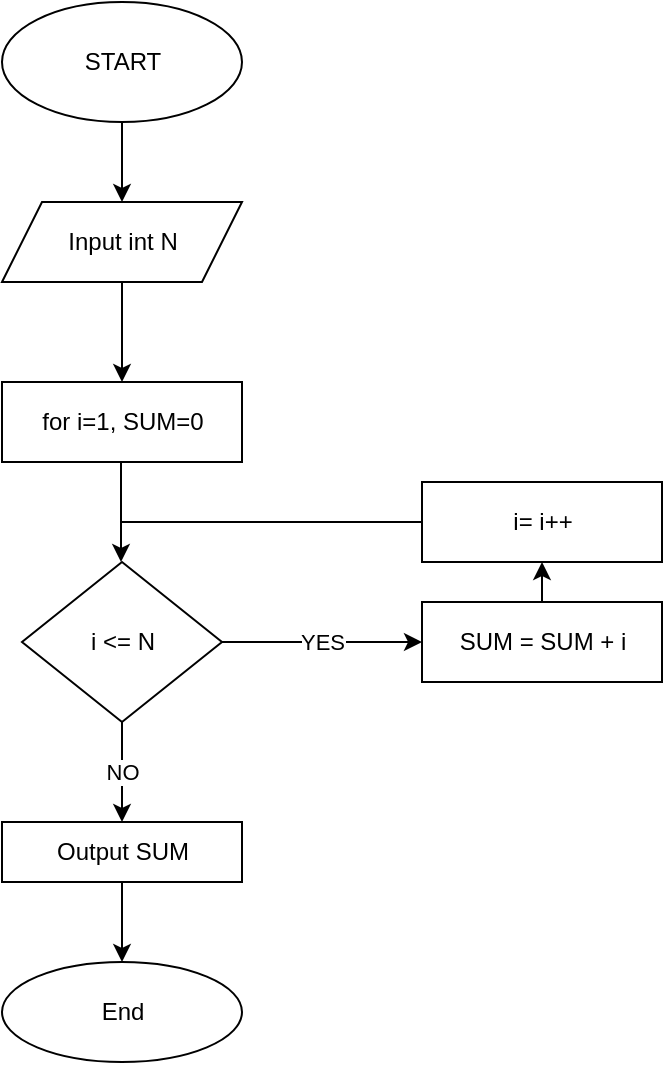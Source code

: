 <mxfile version="20.2.5" type="github">
  <diagram id="jqrSpKpaTRCHjDeEbEq5" name="Page-1">
    <mxGraphModel dx="868" dy="425" grid="1" gridSize="10" guides="1" tooltips="1" connect="1" arrows="1" fold="1" page="1" pageScale="1" pageWidth="850" pageHeight="1100" math="0" shadow="0">
      <root>
        <mxCell id="0" />
        <mxCell id="1" parent="0" />
        <mxCell id="bPiTJMc7lAb6T2ePi2bq-1" value="" style="ellipse;whiteSpace=wrap;html=1;" parent="1" vertex="1">
          <mxGeometry x="340" width="120" height="60" as="geometry" />
        </mxCell>
        <mxCell id="bPiTJMc7lAb6T2ePi2bq-4" value="" style="endArrow=classic;html=1;rounded=0;exitX=0.5;exitY=1;exitDx=0;exitDy=0;" parent="1" source="bPiTJMc7lAb6T2ePi2bq-1" edge="1">
          <mxGeometry width="50" height="50" relative="1" as="geometry">
            <mxPoint x="390" y="130" as="sourcePoint" />
            <mxPoint x="400" y="100" as="targetPoint" />
          </mxGeometry>
        </mxCell>
        <mxCell id="bPiTJMc7lAb6T2ePi2bq-5" value="" style="shape=parallelogram;perimeter=parallelogramPerimeter;whiteSpace=wrap;html=1;fixedSize=1;" parent="1" vertex="1">
          <mxGeometry x="340" y="100" width="120" height="40" as="geometry" />
        </mxCell>
        <mxCell id="bPiTJMc7lAb6T2ePi2bq-7" value="" style="endArrow=classic;html=1;rounded=0;" parent="1" source="bPiTJMc7lAb6T2ePi2bq-5" edge="1">
          <mxGeometry width="50" height="50" relative="1" as="geometry">
            <mxPoint x="375" y="220" as="sourcePoint" />
            <mxPoint x="400" y="190" as="targetPoint" />
          </mxGeometry>
        </mxCell>
        <mxCell id="bPiTJMc7lAb6T2ePi2bq-8" value="" style="rounded=0;whiteSpace=wrap;html=1;" parent="1" vertex="1">
          <mxGeometry x="340" y="190" width="120" height="40" as="geometry" />
        </mxCell>
        <mxCell id="bPiTJMc7lAb6T2ePi2bq-9" value="" style="endArrow=classic;html=1;rounded=0;" parent="1" edge="1">
          <mxGeometry width="50" height="50" relative="1" as="geometry">
            <mxPoint x="399.5" y="230" as="sourcePoint" />
            <mxPoint x="399.5" y="280" as="targetPoint" />
          </mxGeometry>
        </mxCell>
        <mxCell id="bPiTJMc7lAb6T2ePi2bq-10" value="" style="endArrow=none;html=1;rounded=0;" parent="1" target="bPiTJMc7lAb6T2ePi2bq-11" edge="1">
          <mxGeometry width="50" height="50" relative="1" as="geometry">
            <mxPoint x="400" y="260" as="sourcePoint" />
            <mxPoint x="510" y="280" as="targetPoint" />
            <Array as="points" />
          </mxGeometry>
        </mxCell>
        <mxCell id="bPiTJMc7lAb6T2ePi2bq-11" value="" style="rounded=0;whiteSpace=wrap;html=1;" parent="1" vertex="1">
          <mxGeometry x="550" y="240" width="120" height="40" as="geometry" />
        </mxCell>
        <mxCell id="bPiTJMc7lAb6T2ePi2bq-12" value="" style="rhombus;whiteSpace=wrap;html=1;" parent="1" vertex="1">
          <mxGeometry x="350" y="280" width="100" height="80" as="geometry" />
        </mxCell>
        <mxCell id="bPiTJMc7lAb6T2ePi2bq-14" value="" style="endArrow=classic;html=1;rounded=0;entryX=0;entryY=0.5;entryDx=0;entryDy=0;exitX=1;exitY=0.5;exitDx=0;exitDy=0;" parent="1" source="bPiTJMc7lAb6T2ePi2bq-12" target="bPiTJMc7lAb6T2ePi2bq-18" edge="1">
          <mxGeometry relative="1" as="geometry">
            <mxPoint x="450" y="339.5" as="sourcePoint" />
            <mxPoint x="530" y="340" as="targetPoint" />
            <Array as="points">
              <mxPoint x="500" y="320" />
            </Array>
          </mxGeometry>
        </mxCell>
        <mxCell id="bPiTJMc7lAb6T2ePi2bq-15" value="YES" style="edgeLabel;resizable=0;html=1;align=center;verticalAlign=middle;" parent="bPiTJMc7lAb6T2ePi2bq-14" connectable="0" vertex="1">
          <mxGeometry relative="1" as="geometry" />
        </mxCell>
        <mxCell id="bPiTJMc7lAb6T2ePi2bq-18" value="" style="rounded=0;whiteSpace=wrap;html=1;" parent="1" vertex="1">
          <mxGeometry x="550" y="300" width="120" height="40" as="geometry" />
        </mxCell>
        <mxCell id="bPiTJMc7lAb6T2ePi2bq-19" value="" style="endArrow=classic;html=1;rounded=0;exitX=0.5;exitY=1;exitDx=0;exitDy=0;" parent="1" source="bPiTJMc7lAb6T2ePi2bq-12" edge="1">
          <mxGeometry relative="1" as="geometry">
            <mxPoint x="360" y="390" as="sourcePoint" />
            <mxPoint x="400" y="410" as="targetPoint" />
            <Array as="points" />
          </mxGeometry>
        </mxCell>
        <mxCell id="bPiTJMc7lAb6T2ePi2bq-20" value="NO" style="edgeLabel;resizable=0;html=1;align=center;verticalAlign=middle;" parent="bPiTJMc7lAb6T2ePi2bq-19" connectable="0" vertex="1">
          <mxGeometry relative="1" as="geometry" />
        </mxCell>
        <mxCell id="bPiTJMc7lAb6T2ePi2bq-21" value="" style="rounded=0;whiteSpace=wrap;html=1;" parent="1" vertex="1">
          <mxGeometry x="340" y="410" width="120" height="30" as="geometry" />
        </mxCell>
        <mxCell id="bPiTJMc7lAb6T2ePi2bq-27" value="" style="endArrow=classic;html=1;rounded=0;exitX=0.5;exitY=1;exitDx=0;exitDy=0;" parent="1" source="bPiTJMc7lAb6T2ePi2bq-21" target="bPiTJMc7lAb6T2ePi2bq-28" edge="1">
          <mxGeometry width="50" height="50" relative="1" as="geometry">
            <mxPoint x="390" y="480" as="sourcePoint" />
            <mxPoint x="400" y="480" as="targetPoint" />
          </mxGeometry>
        </mxCell>
        <mxCell id="bPiTJMc7lAb6T2ePi2bq-28" value="" style="ellipse;whiteSpace=wrap;html=1;" parent="1" vertex="1">
          <mxGeometry x="340" y="480" width="120" height="50" as="geometry" />
        </mxCell>
        <mxCell id="bPiTJMc7lAb6T2ePi2bq-29" value="START" style="text;html=1;resizable=0;autosize=1;align=center;verticalAlign=middle;points=[];fillColor=none;strokeColor=none;rounded=0;" parent="1" vertex="1">
          <mxGeometry x="370" y="15" width="60" height="30" as="geometry" />
        </mxCell>
        <mxCell id="bPiTJMc7lAb6T2ePi2bq-30" value="Input int N" style="text;html=1;resizable=0;autosize=1;align=center;verticalAlign=middle;points=[];fillColor=none;strokeColor=none;rounded=0;" parent="1" vertex="1">
          <mxGeometry x="360" y="105" width="80" height="30" as="geometry" />
        </mxCell>
        <mxCell id="bPiTJMc7lAb6T2ePi2bq-31" value="for i=1, SUM=0" style="text;html=1;resizable=0;autosize=1;align=center;verticalAlign=middle;points=[];fillColor=none;strokeColor=none;rounded=0;" parent="1" vertex="1">
          <mxGeometry x="350" y="195" width="100" height="30" as="geometry" />
        </mxCell>
        <mxCell id="bPiTJMc7lAb6T2ePi2bq-32" value="i &amp;lt;= N" style="text;html=1;resizable=0;autosize=1;align=center;verticalAlign=middle;points=[];fillColor=none;strokeColor=none;rounded=0;" parent="1" vertex="1">
          <mxGeometry x="370" y="305" width="60" height="30" as="geometry" />
        </mxCell>
        <mxCell id="bPiTJMc7lAb6T2ePi2bq-33" value="i= i++" style="text;html=1;resizable=0;autosize=1;align=center;verticalAlign=middle;points=[];fillColor=none;strokeColor=none;rounded=0;" parent="1" vertex="1">
          <mxGeometry x="585" y="245" width="50" height="30" as="geometry" />
        </mxCell>
        <mxCell id="bPiTJMc7lAb6T2ePi2bq-34" value="SUM = SUM + i" style="text;html=1;resizable=0;autosize=1;align=center;verticalAlign=middle;points=[];fillColor=none;strokeColor=none;rounded=0;" parent="1" vertex="1">
          <mxGeometry x="555" y="305" width="110" height="30" as="geometry" />
        </mxCell>
        <mxCell id="bPiTJMc7lAb6T2ePi2bq-35" value="Output SUM" style="text;html=1;resizable=0;autosize=1;align=center;verticalAlign=middle;points=[];fillColor=none;strokeColor=none;rounded=0;" parent="1" vertex="1">
          <mxGeometry x="355" y="410" width="90" height="30" as="geometry" />
        </mxCell>
        <mxCell id="bPiTJMc7lAb6T2ePi2bq-36" value="End" style="text;html=1;resizable=0;autosize=1;align=center;verticalAlign=middle;points=[];fillColor=none;strokeColor=none;rounded=0;" parent="1" vertex="1">
          <mxGeometry x="380" y="490" width="40" height="30" as="geometry" />
        </mxCell>
        <mxCell id="lNGTi4qw18k_MKOv-eE7-4" value="" style="endArrow=classic;html=1;rounded=0;exitX=0.5;exitY=0;exitDx=0;exitDy=0;entryX=0.5;entryY=1;entryDx=0;entryDy=0;" edge="1" parent="1" source="bPiTJMc7lAb6T2ePi2bq-18" target="bPiTJMc7lAb6T2ePi2bq-11">
          <mxGeometry width="50" height="50" relative="1" as="geometry">
            <mxPoint x="570" y="320" as="sourcePoint" />
            <mxPoint x="610" y="280" as="targetPoint" />
          </mxGeometry>
        </mxCell>
      </root>
    </mxGraphModel>
  </diagram>
</mxfile>
